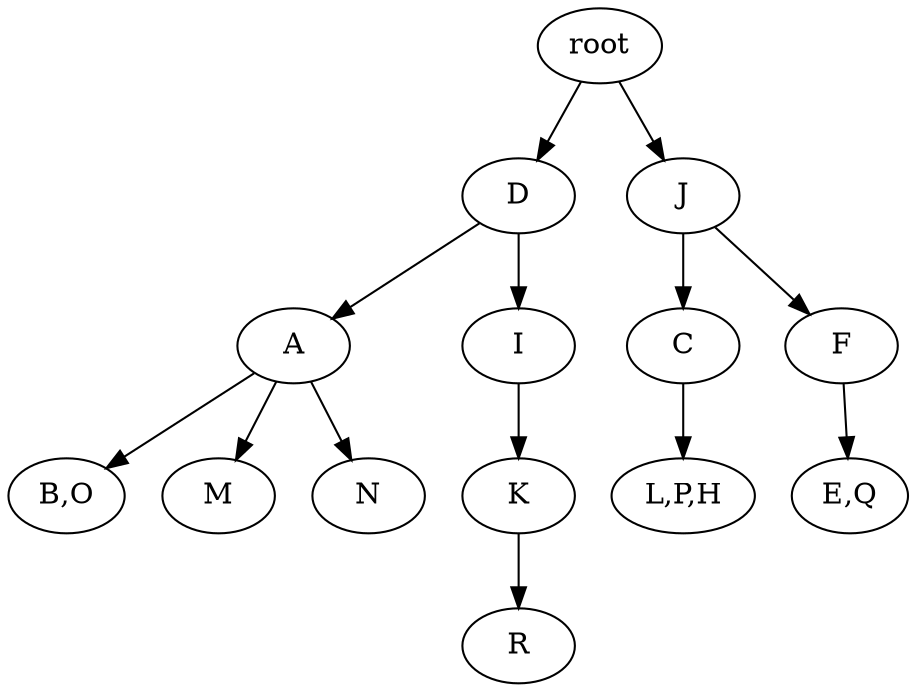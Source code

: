 strict digraph G {
	graph [name=G];
	0	 [label=root];
	7	 [label=D];
	0 -> 7;
	1	 [label=J];
	0 -> 1;
	9	 [label=A];
	12	 [label="B,O"];
	9 -> 12;
	14	 [label=M];
	9 -> 14;
	13	 [label=N];
	9 -> 13;
	3	 [label=C];
	6	 [label="L,P,H"];
	3 -> 6;
	7 -> 9;
	8	 [label=I];
	7 -> 8;
	5	 [label="E,Q"];
	2	 [label=F];
	2 -> 5;
	11	 [label=R];
	1 -> 3;
	1 -> 2;
	10	 [label=K];
	10 -> 11;
	8 -> 10;
}
